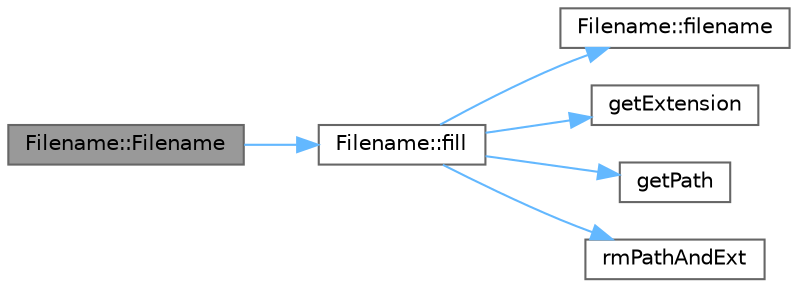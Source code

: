 digraph "Filename::Filename"
{
 // LATEX_PDF_SIZE
  bgcolor="transparent";
  edge [fontname=Helvetica,fontsize=10,labelfontname=Helvetica,labelfontsize=10];
  node [fontname=Helvetica,fontsize=10,shape=box,height=0.2,width=0.4];
  rankdir="LR";
  Node1 [id="Node000001",label="Filename::Filename",height=0.2,width=0.4,color="gray40", fillcolor="grey60", style="filled", fontcolor="black",tooltip=" "];
  Node1 -> Node2 [id="edge1_Node000001_Node000002",color="steelblue1",style="solid",tooltip=" "];
  Node2 [id="Node000002",label="Filename::fill",height=0.2,width=0.4,color="grey40", fillcolor="white", style="filled",URL="$class_filename.html#a4f624193292726bfe15c0c16322ccd07",tooltip=" "];
  Node2 -> Node3 [id="edge2_Node000002_Node000003",color="steelblue1",style="solid",tooltip=" "];
  Node3 [id="Node000003",label="Filename::filename",height=0.2,width=0.4,color="grey40", fillcolor="white", style="filled",URL="$class_filename.html#ac2f8390e5eda94786a6f54fb7925068d",tooltip=" "];
  Node2 -> Node4 [id="edge3_Node000002_Node000004",color="steelblue1",style="solid",tooltip=" "];
  Node4 [id="Node000004",label="getExtension",height=0.2,width=0.4,color="grey40", fillcolor="white", style="filled",URL="$files__functions_8hpp.html#a4000ec99a26e146333e62836d01dff5b",tooltip=" "];
  Node2 -> Node5 [id="edge4_Node000002_Node000005",color="steelblue1",style="solid",tooltip=" "];
  Node5 [id="Node000005",label="getPath",height=0.2,width=0.4,color="grey40", fillcolor="white", style="filled",URL="$files__functions_8hpp.html#ab1e262f27aaad28944f29cd2bbde417f",tooltip=" "];
  Node2 -> Node6 [id="edge5_Node000002_Node000006",color="steelblue1",style="solid",tooltip=" "];
  Node6 [id="Node000006",label="rmPathAndExt",height=0.2,width=0.4,color="grey40", fillcolor="white", style="filled",URL="$files__functions_8hpp.html#a58f50a6390692cff52eef37fdaa94e56",tooltip=" "];
}
